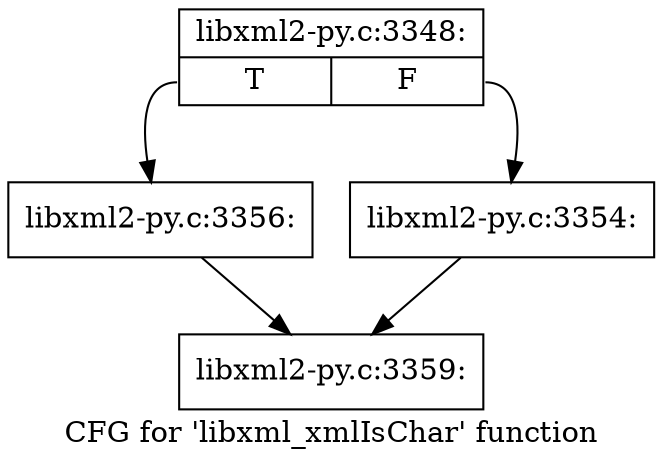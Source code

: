 digraph "CFG for 'libxml_xmlIsChar' function" {
	label="CFG for 'libxml_xmlIsChar' function";

	Node0x3f12dc0 [shape=record,label="{libxml2-py.c:3348:|{<s0>T|<s1>F}}"];
	Node0x3f12dc0:s0 -> Node0x3f16680;
	Node0x3f12dc0:s1 -> Node0x3f16630;
	Node0x3f16630 [shape=record,label="{libxml2-py.c:3354:}"];
	Node0x3f16630 -> Node0x3f15290;
	Node0x3f16680 [shape=record,label="{libxml2-py.c:3356:}"];
	Node0x3f16680 -> Node0x3f15290;
	Node0x3f15290 [shape=record,label="{libxml2-py.c:3359:}"];
}
